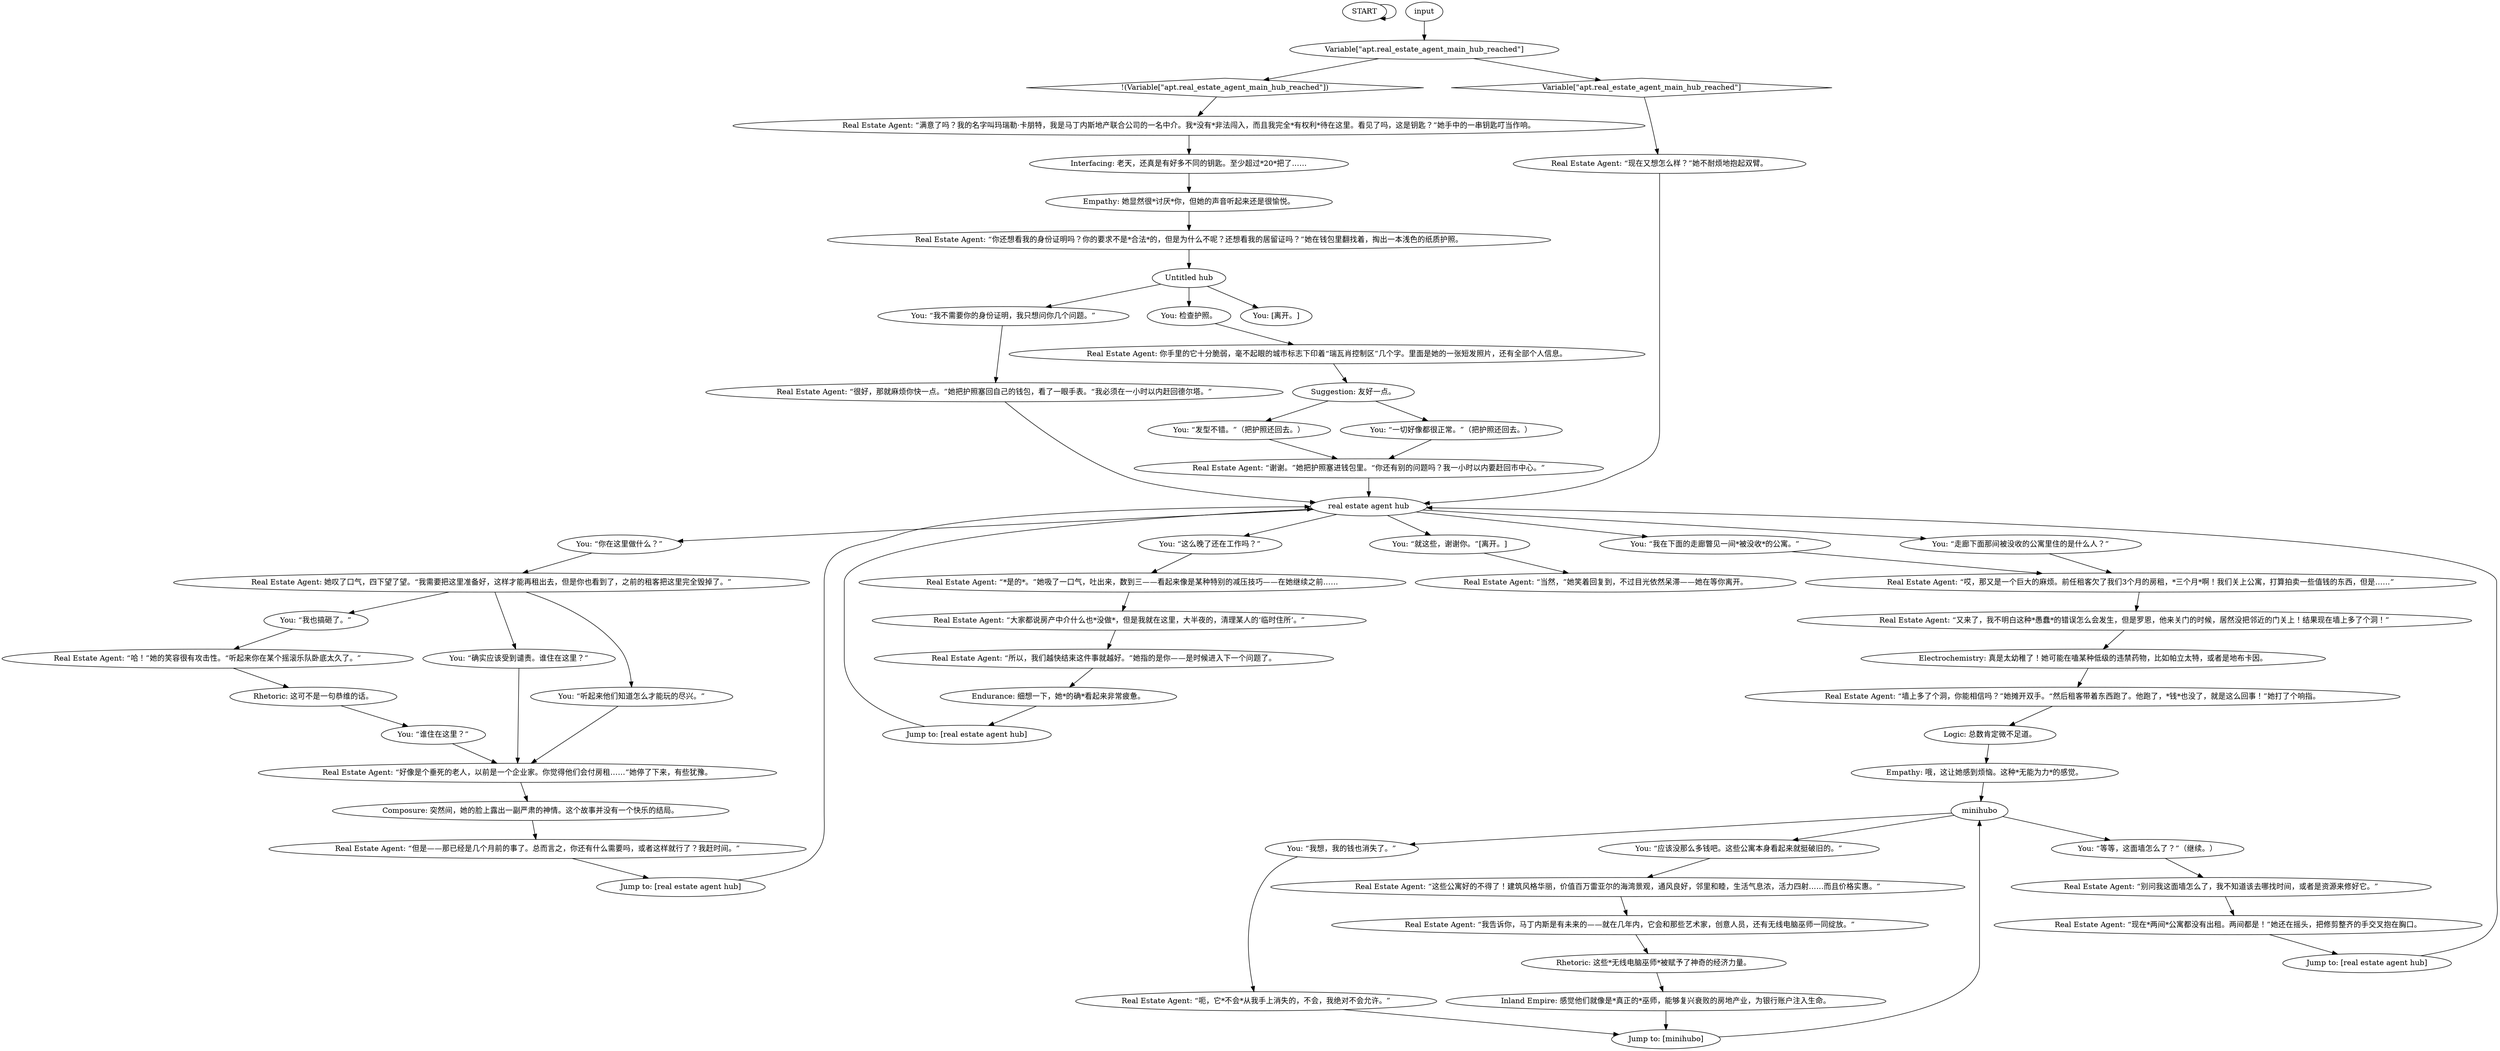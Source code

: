 # APT / REAL ESTATE AGENT
# A short conversation with the real estate agent. She tells you about some apartments.
# ==================================================
digraph G {
	  0 [label="START"];
	  1 [label="input"];
	  2 [label="You: “你在这里做什么？”"];
	  3 [label="You: “发型不错。”（把护照还回去。）"];
	  4 [label="Logic: 总数肯定微不足道。"];
	  5 [label="Real Estate Agent: 你手里的它十分脆弱，毫不起眼的城市标志下印着“瑞瓦肖控制区”几个字。里面是她的一张短发照片，还有全部个人信息。"];
	  6 [label="Composure: 突然间，她的脸上露出一副严肃的神情。这个故事并没有一个快乐的结局。"];
	  7 [label="Real Estate Agent: “很好，那就麻烦你快一点。”她把护照塞回自己的钱包，看了一眼手表。“我必须在一小时以内赶回德尔塔。”"];
	  8 [label="You: “就这些，谢谢你。”[离开。]"];
	  9 [label="You: [离开。]"];
	  10 [label="You: “一切好像都很正常。”（把护照还回去。）"];
	  11 [label="Suggestion: 友好一点。"];
	  12 [label="You: “我在下面的走廊瞥见一间*被没收*的公寓。”"];
	  13 [label="Real Estate Agent: “满意了吗？我的名字叫玛瑞勒·卡朋特，我是马丁内斯地产联合公司的一名中介。我*没有*非法闯入，而且我完全*有权利*待在这里。看见了吗，这是钥匙？”她手中的一串钥匙叮当作响。"];
	  14 [label="You: 检查护照。"];
	  15 [label="Real Estate Agent: “但是——那已经是几个月前的事了。总而言之，你还有什么需要吗，或者这样就行了？我赶时间。”"];
	  16 [label="Real Estate Agent: “别问我这面墙怎么了，我不知道该去哪找时间，或者是资源来修好它。”"];
	  17 [label="You: “我想，我的钱也消失了。”"];
	  18 [label="Rhetoric: 这些*无线电脑巫师*被赋予了神奇的经济力量。"];
	  19 [label="You: “我不需要你的身份证明，我只想问你几个问题。”"];
	  20 [label="You: “走廊下面那间被没收的公寓里住的是什么人？”"];
	  21 [label="Real Estate Agent: “呃，它*不会*从我手上消失的，不会，我绝对不会允许。”"];
	  22 [label="You: “我也搞砸了。”"];
	  23 [label="You: “谁住在这里？”"];
	  24 [label="Electrochemistry: 真是太幼稚了！她可能在嗑某种低级的违禁药物，比如帕立太特，或者是地布卡因。"];
	  25 [label="Real Estate Agent: “又来了，我不明白这种*愚蠢*的错误怎么会发生，但是罗恩，他来关门的时候，居然没把邻近的门关上！结果现在墙上多了个洞！”"];
	  26 [label="Jump to: [real estate agent hub]"];
	  27 [label="Jump to: [real estate agent hub]"];
	  28 [label="real estate agent hub"];
	  29 [label="You: “确实应该受到谴责。谁住在这里？”"];
	  30 [label="Real Estate Agent: “谢谢。”她把护照塞进钱包里。“你还有别的问题吗？我一小时以内要赶回市中心。”"];
	  31 [label="Real Estate Agent: “现在又想怎么样？”她不耐烦地抱起双臂。"];
	  32 [label="Empathy: 她显然很*讨厌*你，但她的声音听起来还是很愉悦。"];
	  33 [label="Inland Empire: 感觉他们就像是*真正的*巫师，能够复兴衰败的房地产业，为银行账户注入生命。"];
	  34 [label="Real Estate Agent: “大家都说房产中介什么也*没做*，但是我就在这里，大半夜的，清理某人的‘临时住所’。”"];
	  35 [label="Endurance: 细想一下，她*的确*看起来非常疲惫。"];
	  36 [label="Real Estate Agent: “哎，那又是一个巨大的麻烦。前任租客欠了我们3个月的房租，*三个月*啊！我们关上公寓，打算拍卖一些值钱的东西，但是……”"];
	  37 [label="Real Estate Agent: “现在*两间*公寓都没有出租。两间都是！”她还在摇头，把修剪整齐的手交叉抱在胸口。"];
	  38 [label="Interfacing: 老天，还真是有好多不同的钥匙。至少超过*20*把了……"];
	  39 [label="Real Estate Agent: “*是的*。”她吸了一口气，吐出来，数到三——看起来像是某种特别的减压技巧——在她继续之前……"];
	  40 [label="Real Estate Agent: “所以，我们越快结束这件事就越好。”她指的是你——是时候进入下一个问题了。"];
	  41 [label="Real Estate Agent: “你还想看我的身份证明吗？你的要求不是*合法*的，但是为什么不呢？还想看我的居留证吗？”她在钱包里翻找着，掏出一本浅色的纸质护照。"];
	  42 [label="Real Estate Agent: “这些公寓好的不得了！建筑风格华丽，价值百万雷亚尔的海湾景观，通风良好，邻里和睦，生活气息浓，活力四射……而且价格实惠。”"];
	  43 [label="Real Estate Agent: “我告诉你，马丁内斯是有未来的——就在几年内，它会和那些艺术家，创意人员，还有无线电脑巫师一同绽放。”"];
	  44 [label="You: “应该没那么多钱吧。这些公寓本身看起来就挺破旧的。”"];
	  45 [label="Variable[\"apt.real_estate_agent_main_hub_reached\"]"];
	  46 [label="Variable[\"apt.real_estate_agent_main_hub_reached\"]", shape=diamond];
	  47 [label="!(Variable[\"apt.real_estate_agent_main_hub_reached\"])", shape=diamond];
	  48 [label="Untitled hub"];
	  49 [label="You: “等等，这面墙怎么了？”（继续。）"];
	  50 [label="Real Estate Agent: “好像是个垂死的老人，以前是一个企业家。你觉得他们会付房租……”她停了下来，有些犹豫。"];
	  51 [label="Real Estate Agent: “当然，”她笑着回复到，不过目光依然呆滞——她在等你离开。"];
	  52 [label="Jump to: [minihubo]"];
	  53 [label="Real Estate Agent: “墙上多了个洞，你能相信吗？”她摊开双手。“然后租客带着东西跑了。他跑了，*钱*也没了，就是这么回事！”她打了个响指。"];
	  54 [label="You: “这么晚了还在工作吗？”"];
	  55 [label="You: “听起来他们知道怎么才能玩的尽兴。”"];
	  56 [label="Real Estate Agent: “哈！”她的笑容很有攻击性。“听起来你在某个摇滚乐队卧底太久了。”"];
	  57 [label="Rhetoric: 这可不是一句恭维的话。"];
	  58 [label="Empathy: 哦，这让她感到烦恼。这种*无能为力*的感觉。"];
	  59 [label="minihubo"];
	  60 [label="Real Estate Agent: 她叹了口气，四下望了望。“我需要把这里准备好，这样才能再租出去，但是你也看到了，之前的租客把这里完全毁掉了。”"];
	  61 [label="Jump to: [real estate agent hub]"];
	  0 -> 0
	  1 -> 45
	  2 -> 60
	  3 -> 30
	  4 -> 58
	  5 -> 11
	  6 -> 15
	  7 -> 28
	  8 -> 51
	  10 -> 30
	  11 -> 10
	  11 -> 3
	  12 -> 36
	  13 -> 38
	  14 -> 5
	  15 -> 26
	  16 -> 37
	  17 -> 21
	  18 -> 33
	  19 -> 7
	  20 -> 36
	  21 -> 52
	  22 -> 56
	  23 -> 50
	  24 -> 53
	  25 -> 24
	  26 -> 28
	  27 -> 28
	  28 -> 2
	  28 -> 8
	  28 -> 12
	  28 -> 20
	  28 -> 54
	  29 -> 50
	  30 -> 28
	  31 -> 28
	  32 -> 41
	  33 -> 52
	  34 -> 40
	  35 -> 27
	  36 -> 25
	  37 -> 61
	  38 -> 32
	  39 -> 34
	  40 -> 35
	  41 -> 48
	  42 -> 43
	  43 -> 18
	  44 -> 42
	  45 -> 46
	  45 -> 47
	  46 -> 31
	  47 -> 13
	  48 -> 9
	  48 -> 19
	  48 -> 14
	  49 -> 16
	  50 -> 6
	  52 -> 59
	  53 -> 4
	  54 -> 39
	  55 -> 50
	  56 -> 57
	  57 -> 23
	  58 -> 59
	  59 -> 17
	  59 -> 44
	  59 -> 49
	  60 -> 29
	  60 -> 22
	  60 -> 55
	  61 -> 28
}

